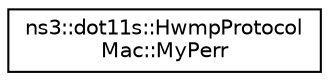 digraph "Graphical Class Hierarchy"
{
 // LATEX_PDF_SIZE
  edge [fontname="Helvetica",fontsize="10",labelfontname="Helvetica",labelfontsize="10"];
  node [fontname="Helvetica",fontsize="10",shape=record];
  rankdir="LR";
  Node0 [label="ns3::dot11s::HwmpProtocol\lMac::MyPerr",height=0.2,width=0.4,color="black", fillcolor="white", style="filled",URL="$structns3_1_1dot11s_1_1_hwmp_protocol_mac_1_1_my_perr.html",tooltip="MyPerr structure."];
}
